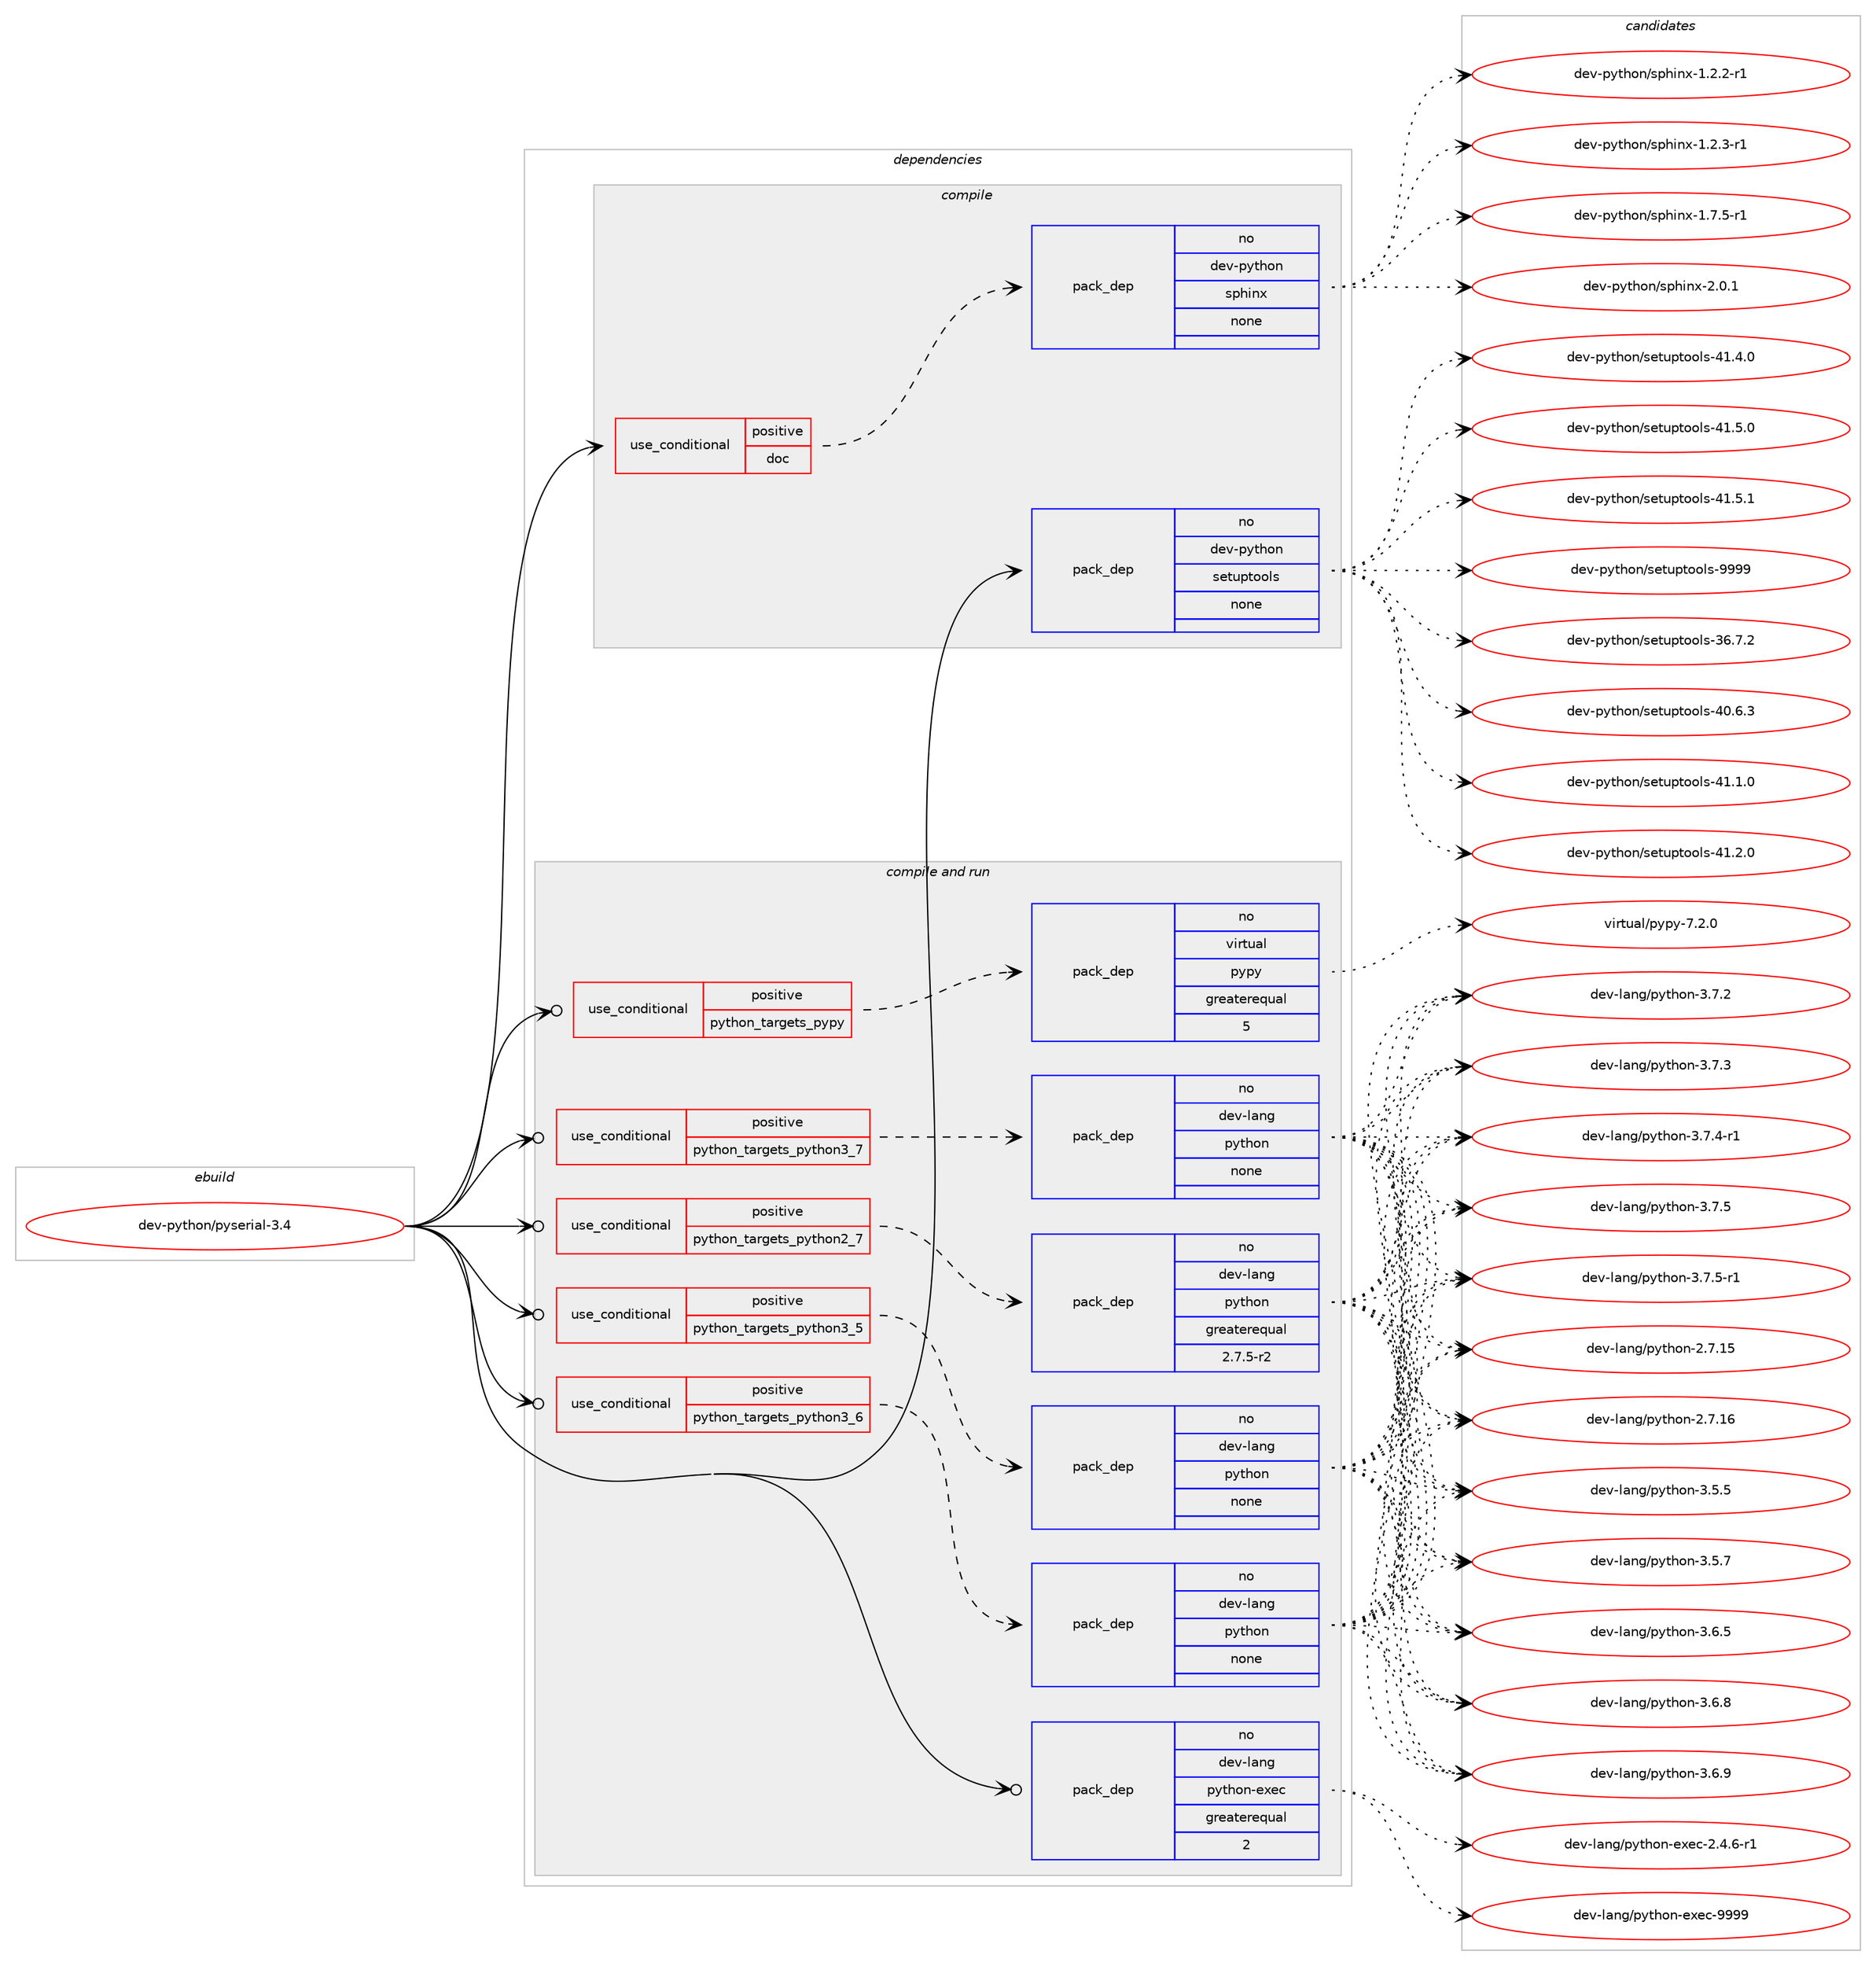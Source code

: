 digraph prolog {

# *************
# Graph options
# *************

newrank=true;
concentrate=true;
compound=true;
graph [rankdir=LR,fontname=Helvetica,fontsize=10,ranksep=1.5];#, ranksep=2.5, nodesep=0.2];
edge  [arrowhead=vee];
node  [fontname=Helvetica,fontsize=10];

# **********
# The ebuild
# **********

subgraph cluster_leftcol {
color=gray;
rank=same;
label=<<i>ebuild</i>>;
id [label="dev-python/pyserial-3.4", color=red, width=4, href="../dev-python/pyserial-3.4.svg"];
}

# ****************
# The dependencies
# ****************

subgraph cluster_midcol {
color=gray;
label=<<i>dependencies</i>>;
subgraph cluster_compile {
fillcolor="#eeeeee";
style=filled;
label=<<i>compile</i>>;
subgraph cond146775 {
dependency628620 [label=<<TABLE BORDER="0" CELLBORDER="1" CELLSPACING="0" CELLPADDING="4"><TR><TD ROWSPAN="3" CELLPADDING="10">use_conditional</TD></TR><TR><TD>positive</TD></TR><TR><TD>doc</TD></TR></TABLE>>, shape=none, color=red];
subgraph pack469985 {
dependency628621 [label=<<TABLE BORDER="0" CELLBORDER="1" CELLSPACING="0" CELLPADDING="4" WIDTH="220"><TR><TD ROWSPAN="6" CELLPADDING="30">pack_dep</TD></TR><TR><TD WIDTH="110">no</TD></TR><TR><TD>dev-python</TD></TR><TR><TD>sphinx</TD></TR><TR><TD>none</TD></TR><TR><TD></TD></TR></TABLE>>, shape=none, color=blue];
}
dependency628620:e -> dependency628621:w [weight=20,style="dashed",arrowhead="vee"];
}
id:e -> dependency628620:w [weight=20,style="solid",arrowhead="vee"];
subgraph pack469986 {
dependency628622 [label=<<TABLE BORDER="0" CELLBORDER="1" CELLSPACING="0" CELLPADDING="4" WIDTH="220"><TR><TD ROWSPAN="6" CELLPADDING="30">pack_dep</TD></TR><TR><TD WIDTH="110">no</TD></TR><TR><TD>dev-python</TD></TR><TR><TD>setuptools</TD></TR><TR><TD>none</TD></TR><TR><TD></TD></TR></TABLE>>, shape=none, color=blue];
}
id:e -> dependency628622:w [weight=20,style="solid",arrowhead="vee"];
}
subgraph cluster_compileandrun {
fillcolor="#eeeeee";
style=filled;
label=<<i>compile and run</i>>;
subgraph cond146776 {
dependency628623 [label=<<TABLE BORDER="0" CELLBORDER="1" CELLSPACING="0" CELLPADDING="4"><TR><TD ROWSPAN="3" CELLPADDING="10">use_conditional</TD></TR><TR><TD>positive</TD></TR><TR><TD>python_targets_pypy</TD></TR></TABLE>>, shape=none, color=red];
subgraph pack469987 {
dependency628624 [label=<<TABLE BORDER="0" CELLBORDER="1" CELLSPACING="0" CELLPADDING="4" WIDTH="220"><TR><TD ROWSPAN="6" CELLPADDING="30">pack_dep</TD></TR><TR><TD WIDTH="110">no</TD></TR><TR><TD>virtual</TD></TR><TR><TD>pypy</TD></TR><TR><TD>greaterequal</TD></TR><TR><TD>5</TD></TR></TABLE>>, shape=none, color=blue];
}
dependency628623:e -> dependency628624:w [weight=20,style="dashed",arrowhead="vee"];
}
id:e -> dependency628623:w [weight=20,style="solid",arrowhead="odotvee"];
subgraph cond146777 {
dependency628625 [label=<<TABLE BORDER="0" CELLBORDER="1" CELLSPACING="0" CELLPADDING="4"><TR><TD ROWSPAN="3" CELLPADDING="10">use_conditional</TD></TR><TR><TD>positive</TD></TR><TR><TD>python_targets_python2_7</TD></TR></TABLE>>, shape=none, color=red];
subgraph pack469988 {
dependency628626 [label=<<TABLE BORDER="0" CELLBORDER="1" CELLSPACING="0" CELLPADDING="4" WIDTH="220"><TR><TD ROWSPAN="6" CELLPADDING="30">pack_dep</TD></TR><TR><TD WIDTH="110">no</TD></TR><TR><TD>dev-lang</TD></TR><TR><TD>python</TD></TR><TR><TD>greaterequal</TD></TR><TR><TD>2.7.5-r2</TD></TR></TABLE>>, shape=none, color=blue];
}
dependency628625:e -> dependency628626:w [weight=20,style="dashed",arrowhead="vee"];
}
id:e -> dependency628625:w [weight=20,style="solid",arrowhead="odotvee"];
subgraph cond146778 {
dependency628627 [label=<<TABLE BORDER="0" CELLBORDER="1" CELLSPACING="0" CELLPADDING="4"><TR><TD ROWSPAN="3" CELLPADDING="10">use_conditional</TD></TR><TR><TD>positive</TD></TR><TR><TD>python_targets_python3_5</TD></TR></TABLE>>, shape=none, color=red];
subgraph pack469989 {
dependency628628 [label=<<TABLE BORDER="0" CELLBORDER="1" CELLSPACING="0" CELLPADDING="4" WIDTH="220"><TR><TD ROWSPAN="6" CELLPADDING="30">pack_dep</TD></TR><TR><TD WIDTH="110">no</TD></TR><TR><TD>dev-lang</TD></TR><TR><TD>python</TD></TR><TR><TD>none</TD></TR><TR><TD></TD></TR></TABLE>>, shape=none, color=blue];
}
dependency628627:e -> dependency628628:w [weight=20,style="dashed",arrowhead="vee"];
}
id:e -> dependency628627:w [weight=20,style="solid",arrowhead="odotvee"];
subgraph cond146779 {
dependency628629 [label=<<TABLE BORDER="0" CELLBORDER="1" CELLSPACING="0" CELLPADDING="4"><TR><TD ROWSPAN="3" CELLPADDING="10">use_conditional</TD></TR><TR><TD>positive</TD></TR><TR><TD>python_targets_python3_6</TD></TR></TABLE>>, shape=none, color=red];
subgraph pack469990 {
dependency628630 [label=<<TABLE BORDER="0" CELLBORDER="1" CELLSPACING="0" CELLPADDING="4" WIDTH="220"><TR><TD ROWSPAN="6" CELLPADDING="30">pack_dep</TD></TR><TR><TD WIDTH="110">no</TD></TR><TR><TD>dev-lang</TD></TR><TR><TD>python</TD></TR><TR><TD>none</TD></TR><TR><TD></TD></TR></TABLE>>, shape=none, color=blue];
}
dependency628629:e -> dependency628630:w [weight=20,style="dashed",arrowhead="vee"];
}
id:e -> dependency628629:w [weight=20,style="solid",arrowhead="odotvee"];
subgraph cond146780 {
dependency628631 [label=<<TABLE BORDER="0" CELLBORDER="1" CELLSPACING="0" CELLPADDING="4"><TR><TD ROWSPAN="3" CELLPADDING="10">use_conditional</TD></TR><TR><TD>positive</TD></TR><TR><TD>python_targets_python3_7</TD></TR></TABLE>>, shape=none, color=red];
subgraph pack469991 {
dependency628632 [label=<<TABLE BORDER="0" CELLBORDER="1" CELLSPACING="0" CELLPADDING="4" WIDTH="220"><TR><TD ROWSPAN="6" CELLPADDING="30">pack_dep</TD></TR><TR><TD WIDTH="110">no</TD></TR><TR><TD>dev-lang</TD></TR><TR><TD>python</TD></TR><TR><TD>none</TD></TR><TR><TD></TD></TR></TABLE>>, shape=none, color=blue];
}
dependency628631:e -> dependency628632:w [weight=20,style="dashed",arrowhead="vee"];
}
id:e -> dependency628631:w [weight=20,style="solid",arrowhead="odotvee"];
subgraph pack469992 {
dependency628633 [label=<<TABLE BORDER="0" CELLBORDER="1" CELLSPACING="0" CELLPADDING="4" WIDTH="220"><TR><TD ROWSPAN="6" CELLPADDING="30">pack_dep</TD></TR><TR><TD WIDTH="110">no</TD></TR><TR><TD>dev-lang</TD></TR><TR><TD>python-exec</TD></TR><TR><TD>greaterequal</TD></TR><TR><TD>2</TD></TR></TABLE>>, shape=none, color=blue];
}
id:e -> dependency628633:w [weight=20,style="solid",arrowhead="odotvee"];
}
subgraph cluster_run {
fillcolor="#eeeeee";
style=filled;
label=<<i>run</i>>;
}
}

# **************
# The candidates
# **************

subgraph cluster_choices {
rank=same;
color=gray;
label=<<i>candidates</i>>;

subgraph choice469985 {
color=black;
nodesep=1;
choice10010111845112121116104111110471151121041051101204549465046504511449 [label="dev-python/sphinx-1.2.2-r1", color=red, width=4,href="../dev-python/sphinx-1.2.2-r1.svg"];
choice10010111845112121116104111110471151121041051101204549465046514511449 [label="dev-python/sphinx-1.2.3-r1", color=red, width=4,href="../dev-python/sphinx-1.2.3-r1.svg"];
choice10010111845112121116104111110471151121041051101204549465546534511449 [label="dev-python/sphinx-1.7.5-r1", color=red, width=4,href="../dev-python/sphinx-1.7.5-r1.svg"];
choice1001011184511212111610411111047115112104105110120455046484649 [label="dev-python/sphinx-2.0.1", color=red, width=4,href="../dev-python/sphinx-2.0.1.svg"];
dependency628621:e -> choice10010111845112121116104111110471151121041051101204549465046504511449:w [style=dotted,weight="100"];
dependency628621:e -> choice10010111845112121116104111110471151121041051101204549465046514511449:w [style=dotted,weight="100"];
dependency628621:e -> choice10010111845112121116104111110471151121041051101204549465546534511449:w [style=dotted,weight="100"];
dependency628621:e -> choice1001011184511212111610411111047115112104105110120455046484649:w [style=dotted,weight="100"];
}
subgraph choice469986 {
color=black;
nodesep=1;
choice100101118451121211161041111104711510111611711211611111110811545515446554650 [label="dev-python/setuptools-36.7.2", color=red, width=4,href="../dev-python/setuptools-36.7.2.svg"];
choice100101118451121211161041111104711510111611711211611111110811545524846544651 [label="dev-python/setuptools-40.6.3", color=red, width=4,href="../dev-python/setuptools-40.6.3.svg"];
choice100101118451121211161041111104711510111611711211611111110811545524946494648 [label="dev-python/setuptools-41.1.0", color=red, width=4,href="../dev-python/setuptools-41.1.0.svg"];
choice100101118451121211161041111104711510111611711211611111110811545524946504648 [label="dev-python/setuptools-41.2.0", color=red, width=4,href="../dev-python/setuptools-41.2.0.svg"];
choice100101118451121211161041111104711510111611711211611111110811545524946524648 [label="dev-python/setuptools-41.4.0", color=red, width=4,href="../dev-python/setuptools-41.4.0.svg"];
choice100101118451121211161041111104711510111611711211611111110811545524946534648 [label="dev-python/setuptools-41.5.0", color=red, width=4,href="../dev-python/setuptools-41.5.0.svg"];
choice100101118451121211161041111104711510111611711211611111110811545524946534649 [label="dev-python/setuptools-41.5.1", color=red, width=4,href="../dev-python/setuptools-41.5.1.svg"];
choice10010111845112121116104111110471151011161171121161111111081154557575757 [label="dev-python/setuptools-9999", color=red, width=4,href="../dev-python/setuptools-9999.svg"];
dependency628622:e -> choice100101118451121211161041111104711510111611711211611111110811545515446554650:w [style=dotted,weight="100"];
dependency628622:e -> choice100101118451121211161041111104711510111611711211611111110811545524846544651:w [style=dotted,weight="100"];
dependency628622:e -> choice100101118451121211161041111104711510111611711211611111110811545524946494648:w [style=dotted,weight="100"];
dependency628622:e -> choice100101118451121211161041111104711510111611711211611111110811545524946504648:w [style=dotted,weight="100"];
dependency628622:e -> choice100101118451121211161041111104711510111611711211611111110811545524946524648:w [style=dotted,weight="100"];
dependency628622:e -> choice100101118451121211161041111104711510111611711211611111110811545524946534648:w [style=dotted,weight="100"];
dependency628622:e -> choice100101118451121211161041111104711510111611711211611111110811545524946534649:w [style=dotted,weight="100"];
dependency628622:e -> choice10010111845112121116104111110471151011161171121161111111081154557575757:w [style=dotted,weight="100"];
}
subgraph choice469987 {
color=black;
nodesep=1;
choice1181051141161179710847112121112121455546504648 [label="virtual/pypy-7.2.0", color=red, width=4,href="../virtual/pypy-7.2.0.svg"];
dependency628624:e -> choice1181051141161179710847112121112121455546504648:w [style=dotted,weight="100"];
}
subgraph choice469988 {
color=black;
nodesep=1;
choice10010111845108971101034711212111610411111045504655464953 [label="dev-lang/python-2.7.15", color=red, width=4,href="../dev-lang/python-2.7.15.svg"];
choice10010111845108971101034711212111610411111045504655464954 [label="dev-lang/python-2.7.16", color=red, width=4,href="../dev-lang/python-2.7.16.svg"];
choice100101118451089711010347112121116104111110455146534653 [label="dev-lang/python-3.5.5", color=red, width=4,href="../dev-lang/python-3.5.5.svg"];
choice100101118451089711010347112121116104111110455146534655 [label="dev-lang/python-3.5.7", color=red, width=4,href="../dev-lang/python-3.5.7.svg"];
choice100101118451089711010347112121116104111110455146544653 [label="dev-lang/python-3.6.5", color=red, width=4,href="../dev-lang/python-3.6.5.svg"];
choice100101118451089711010347112121116104111110455146544656 [label="dev-lang/python-3.6.8", color=red, width=4,href="../dev-lang/python-3.6.8.svg"];
choice100101118451089711010347112121116104111110455146544657 [label="dev-lang/python-3.6.9", color=red, width=4,href="../dev-lang/python-3.6.9.svg"];
choice100101118451089711010347112121116104111110455146554650 [label="dev-lang/python-3.7.2", color=red, width=4,href="../dev-lang/python-3.7.2.svg"];
choice100101118451089711010347112121116104111110455146554651 [label="dev-lang/python-3.7.3", color=red, width=4,href="../dev-lang/python-3.7.3.svg"];
choice1001011184510897110103471121211161041111104551465546524511449 [label="dev-lang/python-3.7.4-r1", color=red, width=4,href="../dev-lang/python-3.7.4-r1.svg"];
choice100101118451089711010347112121116104111110455146554653 [label="dev-lang/python-3.7.5", color=red, width=4,href="../dev-lang/python-3.7.5.svg"];
choice1001011184510897110103471121211161041111104551465546534511449 [label="dev-lang/python-3.7.5-r1", color=red, width=4,href="../dev-lang/python-3.7.5-r1.svg"];
dependency628626:e -> choice10010111845108971101034711212111610411111045504655464953:w [style=dotted,weight="100"];
dependency628626:e -> choice10010111845108971101034711212111610411111045504655464954:w [style=dotted,weight="100"];
dependency628626:e -> choice100101118451089711010347112121116104111110455146534653:w [style=dotted,weight="100"];
dependency628626:e -> choice100101118451089711010347112121116104111110455146534655:w [style=dotted,weight="100"];
dependency628626:e -> choice100101118451089711010347112121116104111110455146544653:w [style=dotted,weight="100"];
dependency628626:e -> choice100101118451089711010347112121116104111110455146544656:w [style=dotted,weight="100"];
dependency628626:e -> choice100101118451089711010347112121116104111110455146544657:w [style=dotted,weight="100"];
dependency628626:e -> choice100101118451089711010347112121116104111110455146554650:w [style=dotted,weight="100"];
dependency628626:e -> choice100101118451089711010347112121116104111110455146554651:w [style=dotted,weight="100"];
dependency628626:e -> choice1001011184510897110103471121211161041111104551465546524511449:w [style=dotted,weight="100"];
dependency628626:e -> choice100101118451089711010347112121116104111110455146554653:w [style=dotted,weight="100"];
dependency628626:e -> choice1001011184510897110103471121211161041111104551465546534511449:w [style=dotted,weight="100"];
}
subgraph choice469989 {
color=black;
nodesep=1;
choice10010111845108971101034711212111610411111045504655464953 [label="dev-lang/python-2.7.15", color=red, width=4,href="../dev-lang/python-2.7.15.svg"];
choice10010111845108971101034711212111610411111045504655464954 [label="dev-lang/python-2.7.16", color=red, width=4,href="../dev-lang/python-2.7.16.svg"];
choice100101118451089711010347112121116104111110455146534653 [label="dev-lang/python-3.5.5", color=red, width=4,href="../dev-lang/python-3.5.5.svg"];
choice100101118451089711010347112121116104111110455146534655 [label="dev-lang/python-3.5.7", color=red, width=4,href="../dev-lang/python-3.5.7.svg"];
choice100101118451089711010347112121116104111110455146544653 [label="dev-lang/python-3.6.5", color=red, width=4,href="../dev-lang/python-3.6.5.svg"];
choice100101118451089711010347112121116104111110455146544656 [label="dev-lang/python-3.6.8", color=red, width=4,href="../dev-lang/python-3.6.8.svg"];
choice100101118451089711010347112121116104111110455146544657 [label="dev-lang/python-3.6.9", color=red, width=4,href="../dev-lang/python-3.6.9.svg"];
choice100101118451089711010347112121116104111110455146554650 [label="dev-lang/python-3.7.2", color=red, width=4,href="../dev-lang/python-3.7.2.svg"];
choice100101118451089711010347112121116104111110455146554651 [label="dev-lang/python-3.7.3", color=red, width=4,href="../dev-lang/python-3.7.3.svg"];
choice1001011184510897110103471121211161041111104551465546524511449 [label="dev-lang/python-3.7.4-r1", color=red, width=4,href="../dev-lang/python-3.7.4-r1.svg"];
choice100101118451089711010347112121116104111110455146554653 [label="dev-lang/python-3.7.5", color=red, width=4,href="../dev-lang/python-3.7.5.svg"];
choice1001011184510897110103471121211161041111104551465546534511449 [label="dev-lang/python-3.7.5-r1", color=red, width=4,href="../dev-lang/python-3.7.5-r1.svg"];
dependency628628:e -> choice10010111845108971101034711212111610411111045504655464953:w [style=dotted,weight="100"];
dependency628628:e -> choice10010111845108971101034711212111610411111045504655464954:w [style=dotted,weight="100"];
dependency628628:e -> choice100101118451089711010347112121116104111110455146534653:w [style=dotted,weight="100"];
dependency628628:e -> choice100101118451089711010347112121116104111110455146534655:w [style=dotted,weight="100"];
dependency628628:e -> choice100101118451089711010347112121116104111110455146544653:w [style=dotted,weight="100"];
dependency628628:e -> choice100101118451089711010347112121116104111110455146544656:w [style=dotted,weight="100"];
dependency628628:e -> choice100101118451089711010347112121116104111110455146544657:w [style=dotted,weight="100"];
dependency628628:e -> choice100101118451089711010347112121116104111110455146554650:w [style=dotted,weight="100"];
dependency628628:e -> choice100101118451089711010347112121116104111110455146554651:w [style=dotted,weight="100"];
dependency628628:e -> choice1001011184510897110103471121211161041111104551465546524511449:w [style=dotted,weight="100"];
dependency628628:e -> choice100101118451089711010347112121116104111110455146554653:w [style=dotted,weight="100"];
dependency628628:e -> choice1001011184510897110103471121211161041111104551465546534511449:w [style=dotted,weight="100"];
}
subgraph choice469990 {
color=black;
nodesep=1;
choice10010111845108971101034711212111610411111045504655464953 [label="dev-lang/python-2.7.15", color=red, width=4,href="../dev-lang/python-2.7.15.svg"];
choice10010111845108971101034711212111610411111045504655464954 [label="dev-lang/python-2.7.16", color=red, width=4,href="../dev-lang/python-2.7.16.svg"];
choice100101118451089711010347112121116104111110455146534653 [label="dev-lang/python-3.5.5", color=red, width=4,href="../dev-lang/python-3.5.5.svg"];
choice100101118451089711010347112121116104111110455146534655 [label="dev-lang/python-3.5.7", color=red, width=4,href="../dev-lang/python-3.5.7.svg"];
choice100101118451089711010347112121116104111110455146544653 [label="dev-lang/python-3.6.5", color=red, width=4,href="../dev-lang/python-3.6.5.svg"];
choice100101118451089711010347112121116104111110455146544656 [label="dev-lang/python-3.6.8", color=red, width=4,href="../dev-lang/python-3.6.8.svg"];
choice100101118451089711010347112121116104111110455146544657 [label="dev-lang/python-3.6.9", color=red, width=4,href="../dev-lang/python-3.6.9.svg"];
choice100101118451089711010347112121116104111110455146554650 [label="dev-lang/python-3.7.2", color=red, width=4,href="../dev-lang/python-3.7.2.svg"];
choice100101118451089711010347112121116104111110455146554651 [label="dev-lang/python-3.7.3", color=red, width=4,href="../dev-lang/python-3.7.3.svg"];
choice1001011184510897110103471121211161041111104551465546524511449 [label="dev-lang/python-3.7.4-r1", color=red, width=4,href="../dev-lang/python-3.7.4-r1.svg"];
choice100101118451089711010347112121116104111110455146554653 [label="dev-lang/python-3.7.5", color=red, width=4,href="../dev-lang/python-3.7.5.svg"];
choice1001011184510897110103471121211161041111104551465546534511449 [label="dev-lang/python-3.7.5-r1", color=red, width=4,href="../dev-lang/python-3.7.5-r1.svg"];
dependency628630:e -> choice10010111845108971101034711212111610411111045504655464953:w [style=dotted,weight="100"];
dependency628630:e -> choice10010111845108971101034711212111610411111045504655464954:w [style=dotted,weight="100"];
dependency628630:e -> choice100101118451089711010347112121116104111110455146534653:w [style=dotted,weight="100"];
dependency628630:e -> choice100101118451089711010347112121116104111110455146534655:w [style=dotted,weight="100"];
dependency628630:e -> choice100101118451089711010347112121116104111110455146544653:w [style=dotted,weight="100"];
dependency628630:e -> choice100101118451089711010347112121116104111110455146544656:w [style=dotted,weight="100"];
dependency628630:e -> choice100101118451089711010347112121116104111110455146544657:w [style=dotted,weight="100"];
dependency628630:e -> choice100101118451089711010347112121116104111110455146554650:w [style=dotted,weight="100"];
dependency628630:e -> choice100101118451089711010347112121116104111110455146554651:w [style=dotted,weight="100"];
dependency628630:e -> choice1001011184510897110103471121211161041111104551465546524511449:w [style=dotted,weight="100"];
dependency628630:e -> choice100101118451089711010347112121116104111110455146554653:w [style=dotted,weight="100"];
dependency628630:e -> choice1001011184510897110103471121211161041111104551465546534511449:w [style=dotted,weight="100"];
}
subgraph choice469991 {
color=black;
nodesep=1;
choice10010111845108971101034711212111610411111045504655464953 [label="dev-lang/python-2.7.15", color=red, width=4,href="../dev-lang/python-2.7.15.svg"];
choice10010111845108971101034711212111610411111045504655464954 [label="dev-lang/python-2.7.16", color=red, width=4,href="../dev-lang/python-2.7.16.svg"];
choice100101118451089711010347112121116104111110455146534653 [label="dev-lang/python-3.5.5", color=red, width=4,href="../dev-lang/python-3.5.5.svg"];
choice100101118451089711010347112121116104111110455146534655 [label="dev-lang/python-3.5.7", color=red, width=4,href="../dev-lang/python-3.5.7.svg"];
choice100101118451089711010347112121116104111110455146544653 [label="dev-lang/python-3.6.5", color=red, width=4,href="../dev-lang/python-3.6.5.svg"];
choice100101118451089711010347112121116104111110455146544656 [label="dev-lang/python-3.6.8", color=red, width=4,href="../dev-lang/python-3.6.8.svg"];
choice100101118451089711010347112121116104111110455146544657 [label="dev-lang/python-3.6.9", color=red, width=4,href="../dev-lang/python-3.6.9.svg"];
choice100101118451089711010347112121116104111110455146554650 [label="dev-lang/python-3.7.2", color=red, width=4,href="../dev-lang/python-3.7.2.svg"];
choice100101118451089711010347112121116104111110455146554651 [label="dev-lang/python-3.7.3", color=red, width=4,href="../dev-lang/python-3.7.3.svg"];
choice1001011184510897110103471121211161041111104551465546524511449 [label="dev-lang/python-3.7.4-r1", color=red, width=4,href="../dev-lang/python-3.7.4-r1.svg"];
choice100101118451089711010347112121116104111110455146554653 [label="dev-lang/python-3.7.5", color=red, width=4,href="../dev-lang/python-3.7.5.svg"];
choice1001011184510897110103471121211161041111104551465546534511449 [label="dev-lang/python-3.7.5-r1", color=red, width=4,href="../dev-lang/python-3.7.5-r1.svg"];
dependency628632:e -> choice10010111845108971101034711212111610411111045504655464953:w [style=dotted,weight="100"];
dependency628632:e -> choice10010111845108971101034711212111610411111045504655464954:w [style=dotted,weight="100"];
dependency628632:e -> choice100101118451089711010347112121116104111110455146534653:w [style=dotted,weight="100"];
dependency628632:e -> choice100101118451089711010347112121116104111110455146534655:w [style=dotted,weight="100"];
dependency628632:e -> choice100101118451089711010347112121116104111110455146544653:w [style=dotted,weight="100"];
dependency628632:e -> choice100101118451089711010347112121116104111110455146544656:w [style=dotted,weight="100"];
dependency628632:e -> choice100101118451089711010347112121116104111110455146544657:w [style=dotted,weight="100"];
dependency628632:e -> choice100101118451089711010347112121116104111110455146554650:w [style=dotted,weight="100"];
dependency628632:e -> choice100101118451089711010347112121116104111110455146554651:w [style=dotted,weight="100"];
dependency628632:e -> choice1001011184510897110103471121211161041111104551465546524511449:w [style=dotted,weight="100"];
dependency628632:e -> choice100101118451089711010347112121116104111110455146554653:w [style=dotted,weight="100"];
dependency628632:e -> choice1001011184510897110103471121211161041111104551465546534511449:w [style=dotted,weight="100"];
}
subgraph choice469992 {
color=black;
nodesep=1;
choice10010111845108971101034711212111610411111045101120101994550465246544511449 [label="dev-lang/python-exec-2.4.6-r1", color=red, width=4,href="../dev-lang/python-exec-2.4.6-r1.svg"];
choice10010111845108971101034711212111610411111045101120101994557575757 [label="dev-lang/python-exec-9999", color=red, width=4,href="../dev-lang/python-exec-9999.svg"];
dependency628633:e -> choice10010111845108971101034711212111610411111045101120101994550465246544511449:w [style=dotted,weight="100"];
dependency628633:e -> choice10010111845108971101034711212111610411111045101120101994557575757:w [style=dotted,weight="100"];
}
}

}
